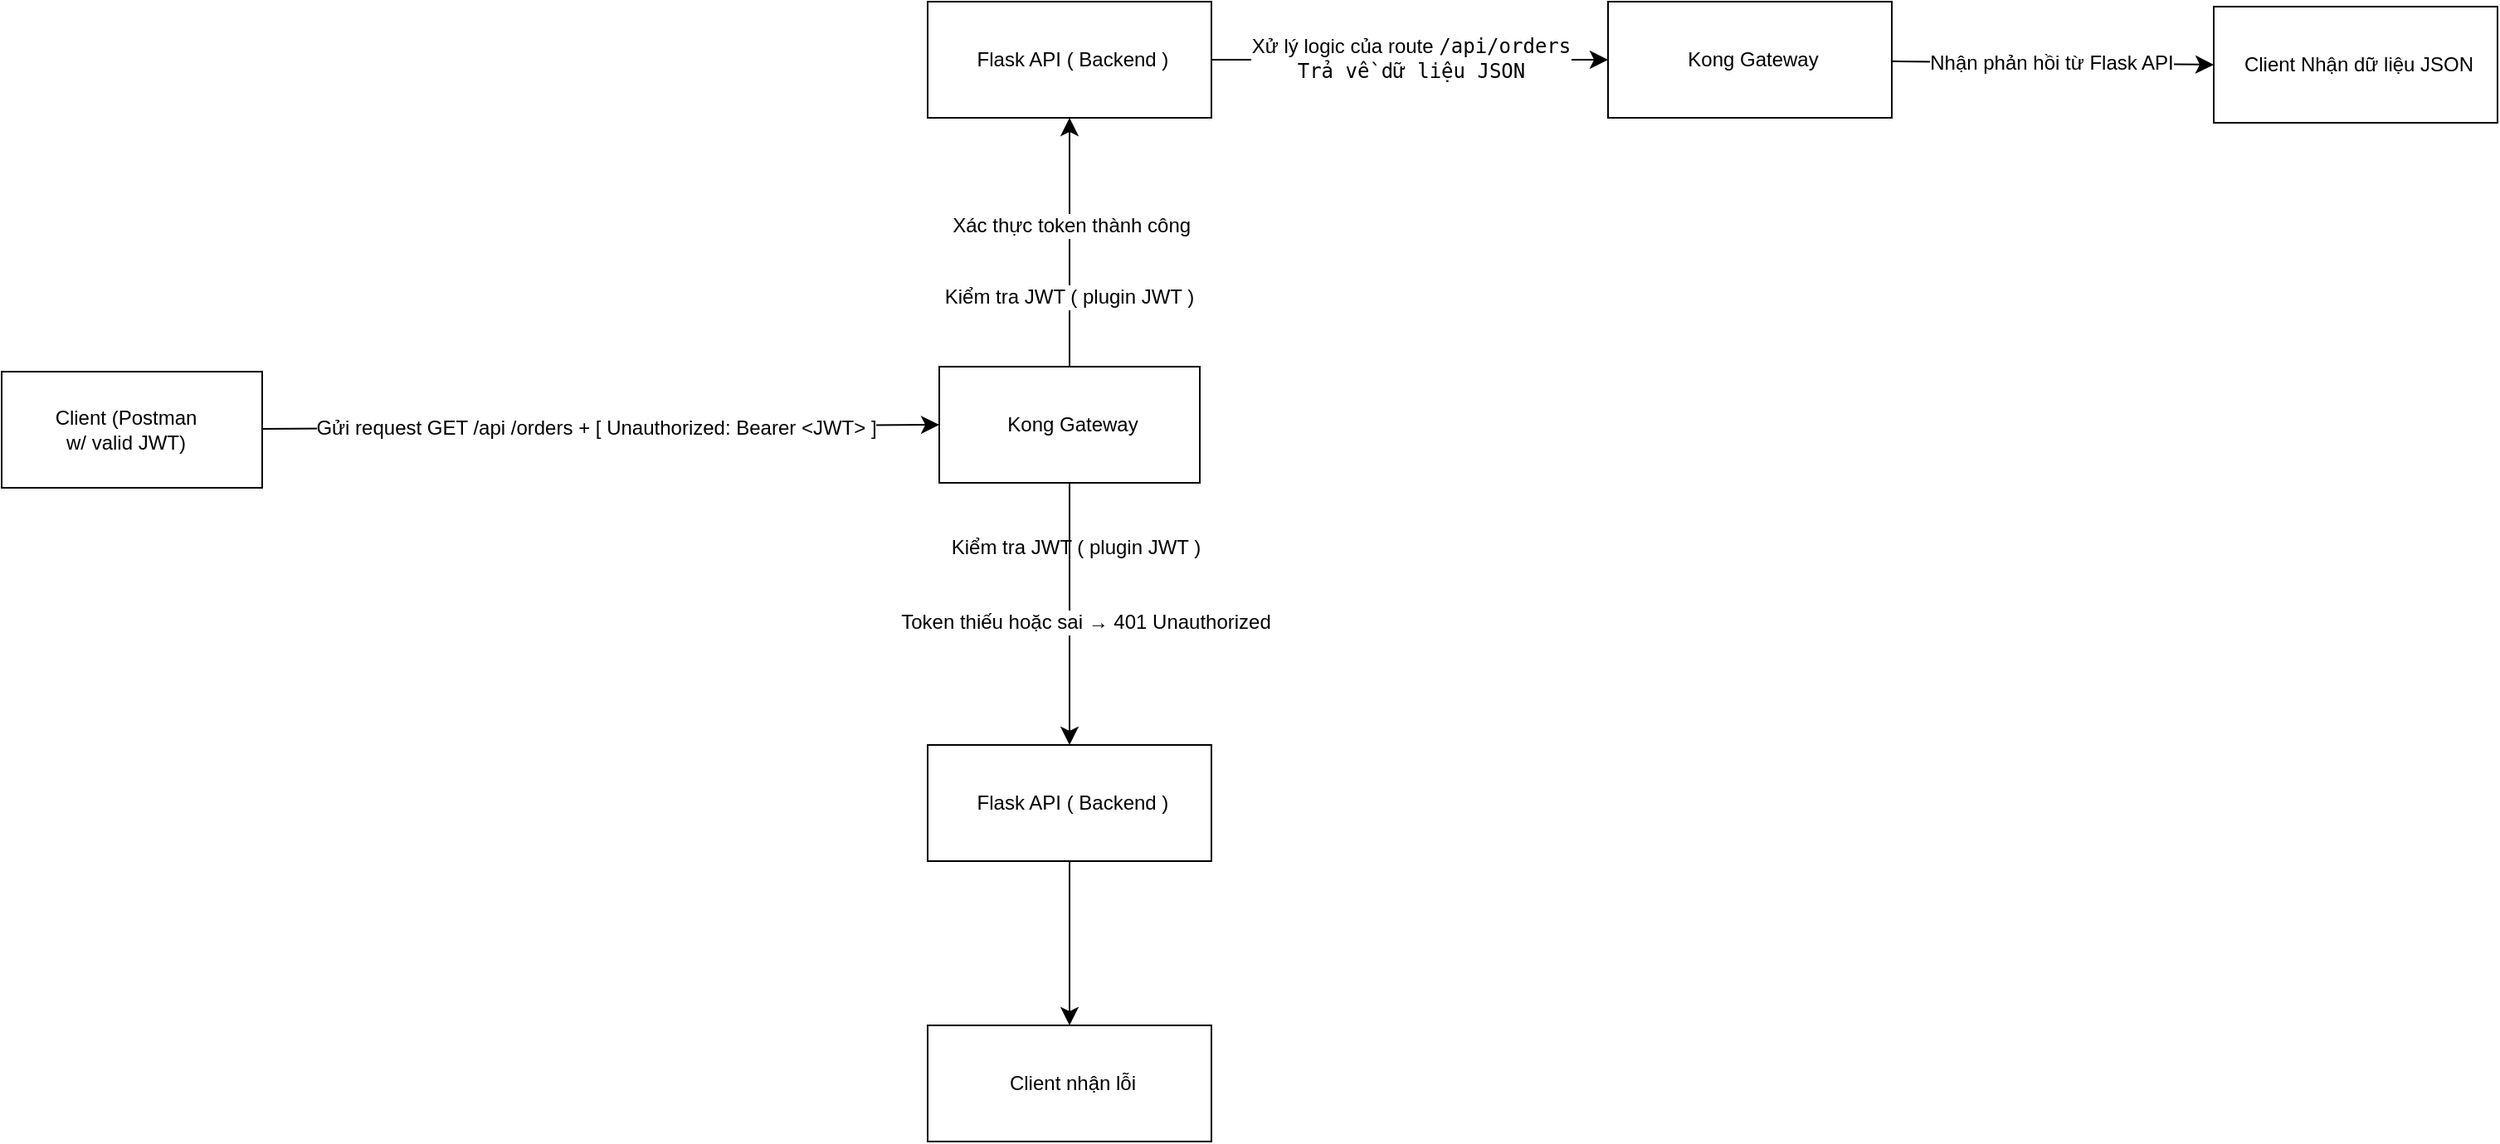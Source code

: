 <mxfile version="26.2.9">
  <diagram name="Trang-1" id="blUwYWcLWPPWUYtj4FWt">
    <mxGraphModel dx="1557" dy="1062" grid="0" gridSize="10" guides="1" tooltips="1" connect="1" arrows="1" fold="1" page="0" pageScale="1" pageWidth="827" pageHeight="1169" math="0" shadow="0">
      <root>
        <mxCell id="0" />
        <mxCell id="1" parent="0" />
        <mxCell id="0D9UNZA62zLQWXdKTRaE-3" value="" style="group" parent="1" vertex="1" connectable="0">
          <mxGeometry x="-183" y="17" width="158" height="70" as="geometry" />
        </mxCell>
        <mxCell id="0D9UNZA62zLQWXdKTRaE-1" value="" style="rounded=0;whiteSpace=wrap;html=1;" parent="0D9UNZA62zLQWXdKTRaE-3" vertex="1">
          <mxGeometry width="157" height="70" as="geometry" />
        </mxCell>
        <mxCell id="0D9UNZA62zLQWXdKTRaE-2" value="Client (Postman w/ valid JWT)" style="text;html=1;align=center;verticalAlign=middle;whiteSpace=wrap;rounded=0;" parent="0D9UNZA62zLQWXdKTRaE-3" vertex="1">
          <mxGeometry x="28" y="20" width="94" height="30" as="geometry" />
        </mxCell>
        <mxCell id="0D9UNZA62zLQWXdKTRaE-5" value="" style="group" parent="1" vertex="1" connectable="0">
          <mxGeometry x="382" y="14" width="157" height="70" as="geometry" />
        </mxCell>
        <mxCell id="0D9UNZA62zLQWXdKTRaE-6" value="" style="rounded=0;whiteSpace=wrap;html=1;" parent="0D9UNZA62zLQWXdKTRaE-5" vertex="1">
          <mxGeometry width="157" height="70" as="geometry" />
        </mxCell>
        <mxCell id="0D9UNZA62zLQWXdKTRaE-7" value="Kong Gateway" style="text;html=1;align=center;verticalAlign=middle;whiteSpace=wrap;rounded=0;" parent="0D9UNZA62zLQWXdKTRaE-5" vertex="1">
          <mxGeometry x="25" y="20" width="111" height="30" as="geometry" />
        </mxCell>
        <mxCell id="0D9UNZA62zLQWXdKTRaE-8" style="edgeStyle=none;curved=1;rounded=0;orthogonalLoop=1;jettySize=auto;html=1;entryX=0;entryY=0.5;entryDx=0;entryDy=0;fontSize=12;startSize=8;endSize=8;" parent="1" source="0D9UNZA62zLQWXdKTRaE-1" target="0D9UNZA62zLQWXdKTRaE-6" edge="1">
          <mxGeometry relative="1" as="geometry" />
        </mxCell>
        <mxCell id="0D9UNZA62zLQWXdKTRaE-9" value="Gửi request GET /api /orders + [&amp;nbsp;Unauthorized: Bearer &amp;lt;JWT&amp;gt; ]" style="edgeLabel;html=1;align=center;verticalAlign=middle;resizable=0;points=[];fontSize=12;" parent="0D9UNZA62zLQWXdKTRaE-8" vertex="1" connectable="0">
          <mxGeometry x="-0.154" y="1" relative="1" as="geometry">
            <mxPoint x="28" y="1" as="offset" />
          </mxGeometry>
        </mxCell>
        <mxCell id="0D9UNZA62zLQWXdKTRaE-12" value="" style="group" parent="1" vertex="1" connectable="0">
          <mxGeometry x="375" y="-206" width="171" height="70" as="geometry" />
        </mxCell>
        <mxCell id="0D9UNZA62zLQWXdKTRaE-13" value="" style="rounded=0;whiteSpace=wrap;html=1;" parent="0D9UNZA62zLQWXdKTRaE-12" vertex="1">
          <mxGeometry width="171" height="70" as="geometry" />
        </mxCell>
        <mxCell id="0D9UNZA62zLQWXdKTRaE-14" value="Flask API ( Backend )" style="text;html=1;align=center;verticalAlign=middle;whiteSpace=wrap;rounded=0;" parent="0D9UNZA62zLQWXdKTRaE-12" vertex="1">
          <mxGeometry x="27.229" y="20" width="120.898" height="30" as="geometry" />
        </mxCell>
        <mxCell id="0D9UNZA62zLQWXdKTRaE-21" style="edgeStyle=none;curved=1;rounded=0;orthogonalLoop=1;jettySize=auto;html=1;exitX=0.5;exitY=0;exitDx=0;exitDy=0;entryX=0.5;entryY=1;entryDx=0;entryDy=0;fontSize=12;startSize=8;endSize=8;" parent="1" source="0D9UNZA62zLQWXdKTRaE-6" target="0D9UNZA62zLQWXdKTRaE-13" edge="1">
          <mxGeometry relative="1" as="geometry" />
        </mxCell>
        <mxCell id="0D9UNZA62zLQWXdKTRaE-26" value="Xác thực token thành công&amp;nbsp;" style="edgeLabel;html=1;align=center;verticalAlign=middle;resizable=0;points=[];fontSize=12;" parent="0D9UNZA62zLQWXdKTRaE-21" vertex="1" connectable="0">
          <mxGeometry x="-0.504" y="-1" relative="1" as="geometry">
            <mxPoint x="1" y="-48" as="offset" />
          </mxGeometry>
        </mxCell>
        <mxCell id="0D9UNZA62zLQWXdKTRaE-29" value="Kiểm tra JWT ( plugin JWT )" style="edgeLabel;html=1;align=center;verticalAlign=middle;resizable=0;points=[];fontSize=12;" parent="0D9UNZA62zLQWXdKTRaE-21" vertex="1" connectable="0">
          <mxGeometry x="-0.434" y="1" relative="1" as="geometry">
            <mxPoint as="offset" />
          </mxGeometry>
        </mxCell>
        <mxCell id="0D9UNZA62zLQWXdKTRaE-35" value="Kiểm tra JWT ( plugin JWT )" style="edgeLabel;html=1;align=center;verticalAlign=middle;resizable=0;points=[];fontSize=12;" parent="0D9UNZA62zLQWXdKTRaE-21" vertex="1" connectable="0">
          <mxGeometry x="-0.434" y="1" relative="1" as="geometry">
            <mxPoint x="4" y="151" as="offset" />
          </mxGeometry>
        </mxCell>
        <mxCell id="0D9UNZA62zLQWXdKTRaE-23" value="" style="group" parent="1" vertex="1" connectable="0">
          <mxGeometry x="375" y="242" width="171" height="70" as="geometry" />
        </mxCell>
        <mxCell id="0D9UNZA62zLQWXdKTRaE-24" value="" style="rounded=0;whiteSpace=wrap;html=1;" parent="0D9UNZA62zLQWXdKTRaE-23" vertex="1">
          <mxGeometry width="171" height="70" as="geometry" />
        </mxCell>
        <mxCell id="0D9UNZA62zLQWXdKTRaE-25" value="Flask API ( Backend )" style="text;html=1;align=center;verticalAlign=middle;whiteSpace=wrap;rounded=0;" parent="0D9UNZA62zLQWXdKTRaE-23" vertex="1">
          <mxGeometry x="27.229" y="20" width="120.898" height="30" as="geometry" />
        </mxCell>
        <mxCell id="0D9UNZA62zLQWXdKTRaE-27" style="edgeStyle=none;curved=1;rounded=0;orthogonalLoop=1;jettySize=auto;html=1;fontSize=12;startSize=8;endSize=8;entryX=0.5;entryY=0;entryDx=0;entryDy=0;" parent="1" source="0D9UNZA62zLQWXdKTRaE-6" target="0D9UNZA62zLQWXdKTRaE-24" edge="1">
          <mxGeometry relative="1" as="geometry">
            <mxPoint x="461" y="215" as="targetPoint" />
          </mxGeometry>
        </mxCell>
        <mxCell id="0D9UNZA62zLQWXdKTRaE-28" value="Token thiếu hoặc sai → 401 Unauthorized" style="edgeLabel;html=1;align=center;verticalAlign=middle;resizable=0;points=[];fontSize=12;" parent="0D9UNZA62zLQWXdKTRaE-27" vertex="1" connectable="0">
          <mxGeometry x="-0.168" y="-3" relative="1" as="geometry">
            <mxPoint x="12" y="18" as="offset" />
          </mxGeometry>
        </mxCell>
        <mxCell id="0D9UNZA62zLQWXdKTRaE-30" value="" style="group" parent="1" vertex="1" connectable="0">
          <mxGeometry x="785" y="-206" width="171" height="70" as="geometry" />
        </mxCell>
        <mxCell id="0D9UNZA62zLQWXdKTRaE-31" value="" style="rounded=0;whiteSpace=wrap;html=1;" parent="0D9UNZA62zLQWXdKTRaE-30" vertex="1">
          <mxGeometry width="171" height="70" as="geometry" />
        </mxCell>
        <mxCell id="0D9UNZA62zLQWXdKTRaE-32" value="Kong Gateway" style="text;html=1;align=center;verticalAlign=middle;whiteSpace=wrap;rounded=0;" parent="0D9UNZA62zLQWXdKTRaE-30" vertex="1">
          <mxGeometry x="27.23" y="20" width="120.9" height="30" as="geometry" />
        </mxCell>
        <mxCell id="0D9UNZA62zLQWXdKTRaE-33" style="edgeStyle=none;curved=1;rounded=0;orthogonalLoop=1;jettySize=auto;html=1;exitX=1;exitY=0.5;exitDx=0;exitDy=0;entryX=0;entryY=0.5;entryDx=0;entryDy=0;fontSize=12;startSize=8;endSize=8;" parent="1" source="0D9UNZA62zLQWXdKTRaE-13" target="0D9UNZA62zLQWXdKTRaE-31" edge="1">
          <mxGeometry relative="1" as="geometry" />
        </mxCell>
        <mxCell id="0D9UNZA62zLQWXdKTRaE-34" value="Xử lý logic của route &lt;code data-end=&quot;565&quot; data-start=&quot;552&quot;&gt;/api/orders&lt;br&gt;Trả về dữ liệu JSON&lt;/code&gt;" style="edgeLabel;html=1;align=center;verticalAlign=middle;resizable=0;points=[];fontSize=12;" parent="0D9UNZA62zLQWXdKTRaE-33" vertex="1" connectable="0">
          <mxGeometry x="0.005" y="1" relative="1" as="geometry">
            <mxPoint as="offset" />
          </mxGeometry>
        </mxCell>
        <mxCell id="0D9UNZA62zLQWXdKTRaE-36" value="" style="group" parent="1" vertex="1" connectable="0">
          <mxGeometry x="375" y="411" width="171" height="70" as="geometry" />
        </mxCell>
        <mxCell id="0D9UNZA62zLQWXdKTRaE-37" value="" style="rounded=0;whiteSpace=wrap;html=1;" parent="0D9UNZA62zLQWXdKTRaE-36" vertex="1">
          <mxGeometry width="171" height="70" as="geometry" />
        </mxCell>
        <mxCell id="0D9UNZA62zLQWXdKTRaE-38" value="Client nhận lỗi" style="text;html=1;align=center;verticalAlign=middle;whiteSpace=wrap;rounded=0;" parent="0D9UNZA62zLQWXdKTRaE-36" vertex="1">
          <mxGeometry x="27.229" y="20" width="120.898" height="30" as="geometry" />
        </mxCell>
        <mxCell id="0D9UNZA62zLQWXdKTRaE-39" style="edgeStyle=none;curved=1;rounded=0;orthogonalLoop=1;jettySize=auto;html=1;entryX=0.5;entryY=0;entryDx=0;entryDy=0;fontSize=12;startSize=8;endSize=8;" parent="1" source="0D9UNZA62zLQWXdKTRaE-24" target="0D9UNZA62zLQWXdKTRaE-37" edge="1">
          <mxGeometry relative="1" as="geometry" />
        </mxCell>
        <mxCell id="2XD68NpunhlxnsBVNeTw-1" value="" style="group" vertex="1" connectable="0" parent="1">
          <mxGeometry x="1150" y="-203" width="171" height="70" as="geometry" />
        </mxCell>
        <mxCell id="2XD68NpunhlxnsBVNeTw-2" value="" style="rounded=0;whiteSpace=wrap;html=1;" vertex="1" parent="2XD68NpunhlxnsBVNeTw-1">
          <mxGeometry width="171" height="70" as="geometry" />
        </mxCell>
        <mxCell id="2XD68NpunhlxnsBVNeTw-3" value="Client&amp;nbsp;Nhận dữ liệu JSON" style="text;html=1;align=center;verticalAlign=middle;whiteSpace=wrap;rounded=0;" vertex="1" parent="2XD68NpunhlxnsBVNeTw-1">
          <mxGeometry x="16" y="20" width="142.77" height="30" as="geometry" />
        </mxCell>
        <mxCell id="2XD68NpunhlxnsBVNeTw-4" style="edgeStyle=none;curved=1;rounded=0;orthogonalLoop=1;jettySize=auto;html=1;entryX=0;entryY=0.5;entryDx=0;entryDy=0;fontSize=12;startSize=8;endSize=8;" edge="1" parent="1" source="0D9UNZA62zLQWXdKTRaE-31" target="2XD68NpunhlxnsBVNeTw-2">
          <mxGeometry relative="1" as="geometry" />
        </mxCell>
        <mxCell id="2XD68NpunhlxnsBVNeTw-5" value="Nhận phản hồi từ Flask API" style="edgeLabel;html=1;align=center;verticalAlign=middle;resizable=0;points=[];fontSize=12;" vertex="1" connectable="0" parent="2XD68NpunhlxnsBVNeTw-4">
          <mxGeometry x="-0.014" relative="1" as="geometry">
            <mxPoint as="offset" />
          </mxGeometry>
        </mxCell>
      </root>
    </mxGraphModel>
  </diagram>
</mxfile>
